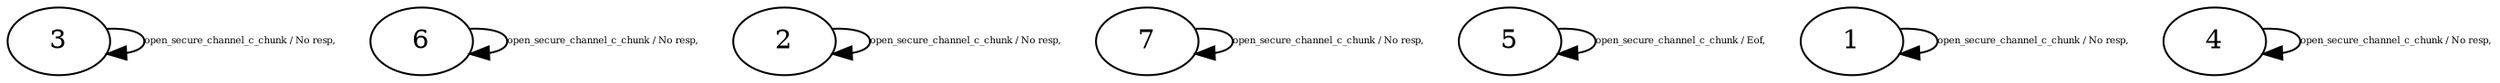 digraph "Automata" { 
	 "3" [shape=ellipse,style=filled,fillcolor=white,URL="3"];
	 "6" [shape=ellipse,style=filled,fillcolor=white,URL="6"];
	 "2" [shape=ellipse,style=filled,fillcolor=white,URL="2"];
	 "7" [shape=ellipse,style=filled,fillcolor=white,URL="7"];
	 "5" [shape=ellipse,style=filled,fillcolor=white,URL="5"];
	 "1" [shape=ellipse,style=filled,fillcolor=white,URL="1"];
	 "4" [shape=ellipse,style=filled,fillcolor=white,URL="4"];
	 "2"->"2" [fontsize=5,label="open_secure_channel_c_chunk / No resp,",URL="t43"];
	 "1"->"1" [fontsize=5,label="open_secure_channel_c_chunk / No resp,",URL="t28"];
	 "3"->"3" [fontsize=5,label="open_secure_channel_c_chunk / No resp,",URL="t58"];
	 "6"->"6" [fontsize=5,label="open_secure_channel_c_chunk / No resp,",URL="t103"];
	 "7"->"7" [fontsize=5,label="open_secure_channel_c_chunk / No resp,",URL="t118"];
	 "5"->"5" [fontsize=5,label="open_secure_channel_c_chunk / Eof,",URL="t88"];
	 "4"->"4" [fontsize=5,label="open_secure_channel_c_chunk / No resp,",URL="t73"];
}
